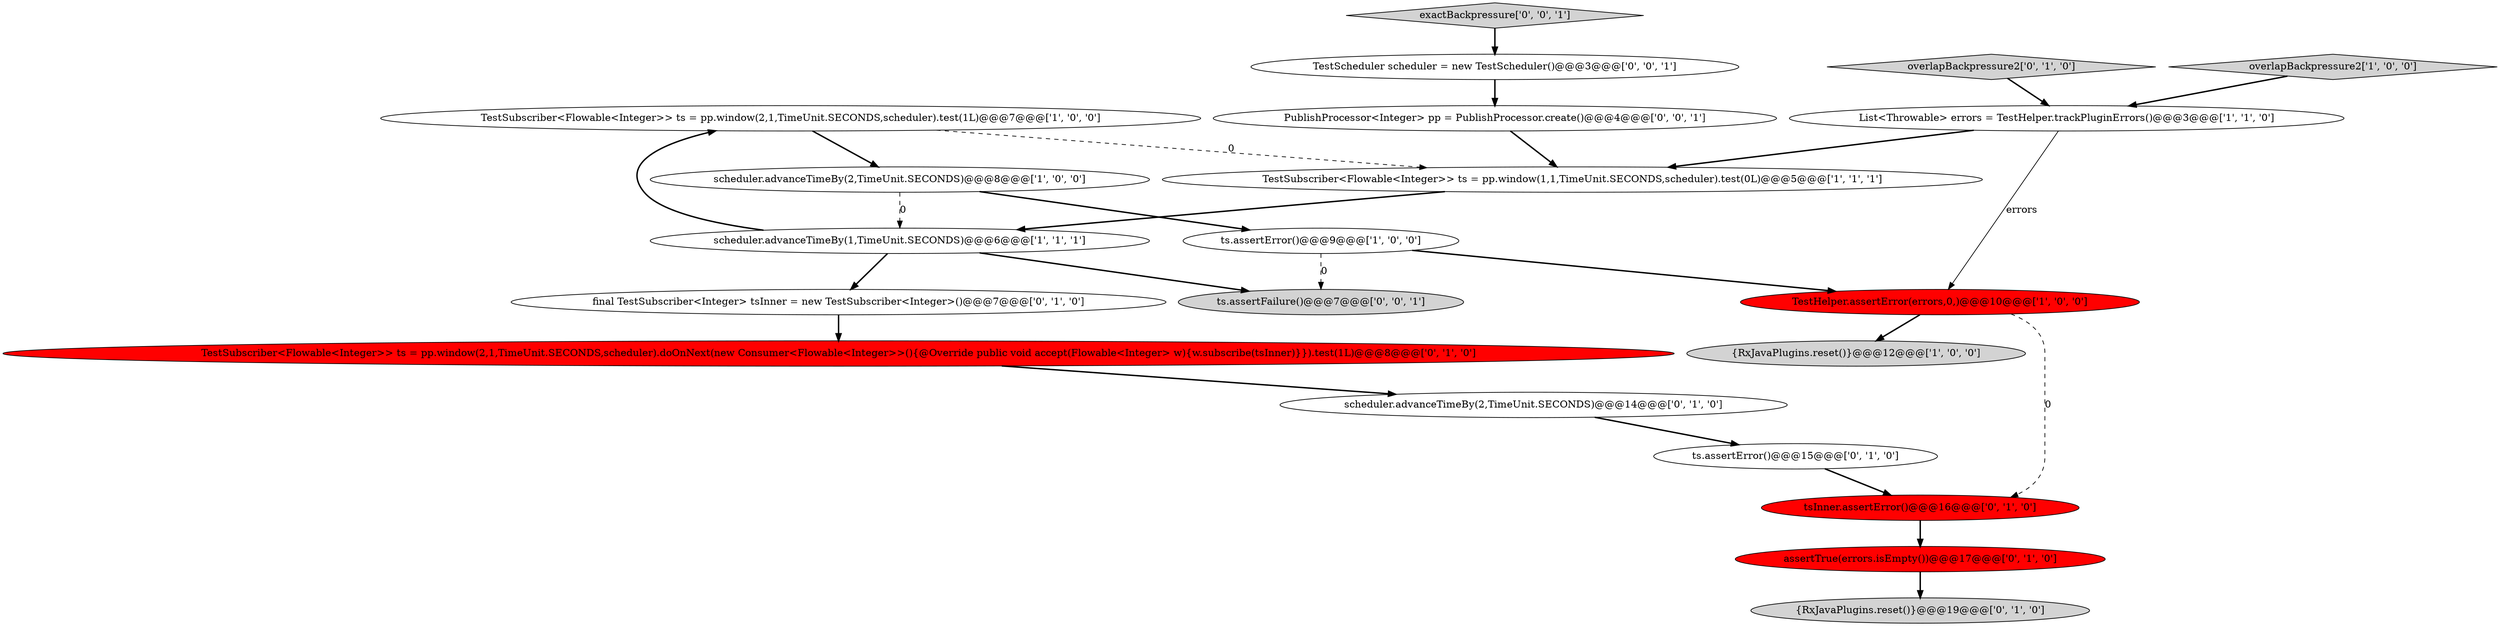 digraph {
1 [style = filled, label = "TestSubscriber<Flowable<Integer>> ts = pp.window(2,1,TimeUnit.SECONDS,scheduler).test(1L)@@@7@@@['1', '0', '0']", fillcolor = white, shape = ellipse image = "AAA0AAABBB1BBB"];
10 [style = filled, label = "assertTrue(errors.isEmpty())@@@17@@@['0', '1', '0']", fillcolor = red, shape = ellipse image = "AAA1AAABBB2BBB"];
17 [style = filled, label = "TestScheduler scheduler = new TestScheduler()@@@3@@@['0', '0', '1']", fillcolor = white, shape = ellipse image = "AAA0AAABBB3BBB"];
20 [style = filled, label = "exactBackpressure['0', '0', '1']", fillcolor = lightgray, shape = diamond image = "AAA0AAABBB3BBB"];
18 [style = filled, label = "ts.assertFailure()@@@7@@@['0', '0', '1']", fillcolor = lightgray, shape = ellipse image = "AAA0AAABBB3BBB"];
16 [style = filled, label = "overlapBackpressure2['0', '1', '0']", fillcolor = lightgray, shape = diamond image = "AAA0AAABBB2BBB"];
7 [style = filled, label = "TestSubscriber<Flowable<Integer>> ts = pp.window(1,1,TimeUnit.SECONDS,scheduler).test(0L)@@@5@@@['1', '1', '1']", fillcolor = white, shape = ellipse image = "AAA0AAABBB1BBB"];
0 [style = filled, label = "ts.assertError()@@@9@@@['1', '0', '0']", fillcolor = white, shape = ellipse image = "AAA0AAABBB1BBB"];
12 [style = filled, label = "{RxJavaPlugins.reset()}@@@19@@@['0', '1', '0']", fillcolor = lightgray, shape = ellipse image = "AAA0AAABBB2BBB"];
4 [style = filled, label = "scheduler.advanceTimeBy(1,TimeUnit.SECONDS)@@@6@@@['1', '1', '1']", fillcolor = white, shape = ellipse image = "AAA0AAABBB1BBB"];
14 [style = filled, label = "ts.assertError()@@@15@@@['0', '1', '0']", fillcolor = white, shape = ellipse image = "AAA0AAABBB2BBB"];
15 [style = filled, label = "tsInner.assertError()@@@16@@@['0', '1', '0']", fillcolor = red, shape = ellipse image = "AAA1AAABBB2BBB"];
13 [style = filled, label = "scheduler.advanceTimeBy(2,TimeUnit.SECONDS)@@@14@@@['0', '1', '0']", fillcolor = white, shape = ellipse image = "AAA0AAABBB2BBB"];
8 [style = filled, label = "overlapBackpressure2['1', '0', '0']", fillcolor = lightgray, shape = diamond image = "AAA0AAABBB1BBB"];
9 [style = filled, label = "TestSubscriber<Flowable<Integer>> ts = pp.window(2,1,TimeUnit.SECONDS,scheduler).doOnNext(new Consumer<Flowable<Integer>>(){@Override public void accept(Flowable<Integer> w){w.subscribe(tsInner)}}).test(1L)@@@8@@@['0', '1', '0']", fillcolor = red, shape = ellipse image = "AAA1AAABBB2BBB"];
11 [style = filled, label = "final TestSubscriber<Integer> tsInner = new TestSubscriber<Integer>()@@@7@@@['0', '1', '0']", fillcolor = white, shape = ellipse image = "AAA0AAABBB2BBB"];
5 [style = filled, label = "{RxJavaPlugins.reset()}@@@12@@@['1', '0', '0']", fillcolor = lightgray, shape = ellipse image = "AAA0AAABBB1BBB"];
19 [style = filled, label = "PublishProcessor<Integer> pp = PublishProcessor.create()@@@4@@@['0', '0', '1']", fillcolor = white, shape = ellipse image = "AAA0AAABBB3BBB"];
6 [style = filled, label = "scheduler.advanceTimeBy(2,TimeUnit.SECONDS)@@@8@@@['1', '0', '0']", fillcolor = white, shape = ellipse image = "AAA0AAABBB1BBB"];
3 [style = filled, label = "TestHelper.assertError(errors,0,)@@@10@@@['1', '0', '0']", fillcolor = red, shape = ellipse image = "AAA1AAABBB1BBB"];
2 [style = filled, label = "List<Throwable> errors = TestHelper.trackPluginErrors()@@@3@@@['1', '1', '0']", fillcolor = white, shape = ellipse image = "AAA0AAABBB1BBB"];
0->3 [style = bold, label=""];
15->10 [style = bold, label=""];
2->3 [style = solid, label="errors"];
20->17 [style = bold, label=""];
4->18 [style = bold, label=""];
6->0 [style = bold, label=""];
7->4 [style = bold, label=""];
16->2 [style = bold, label=""];
11->9 [style = bold, label=""];
17->19 [style = bold, label=""];
6->4 [style = dashed, label="0"];
3->5 [style = bold, label=""];
1->6 [style = bold, label=""];
8->2 [style = bold, label=""];
10->12 [style = bold, label=""];
3->15 [style = dashed, label="0"];
0->18 [style = dashed, label="0"];
14->15 [style = bold, label=""];
4->1 [style = bold, label=""];
2->7 [style = bold, label=""];
1->7 [style = dashed, label="0"];
4->11 [style = bold, label=""];
13->14 [style = bold, label=""];
19->7 [style = bold, label=""];
9->13 [style = bold, label=""];
}
